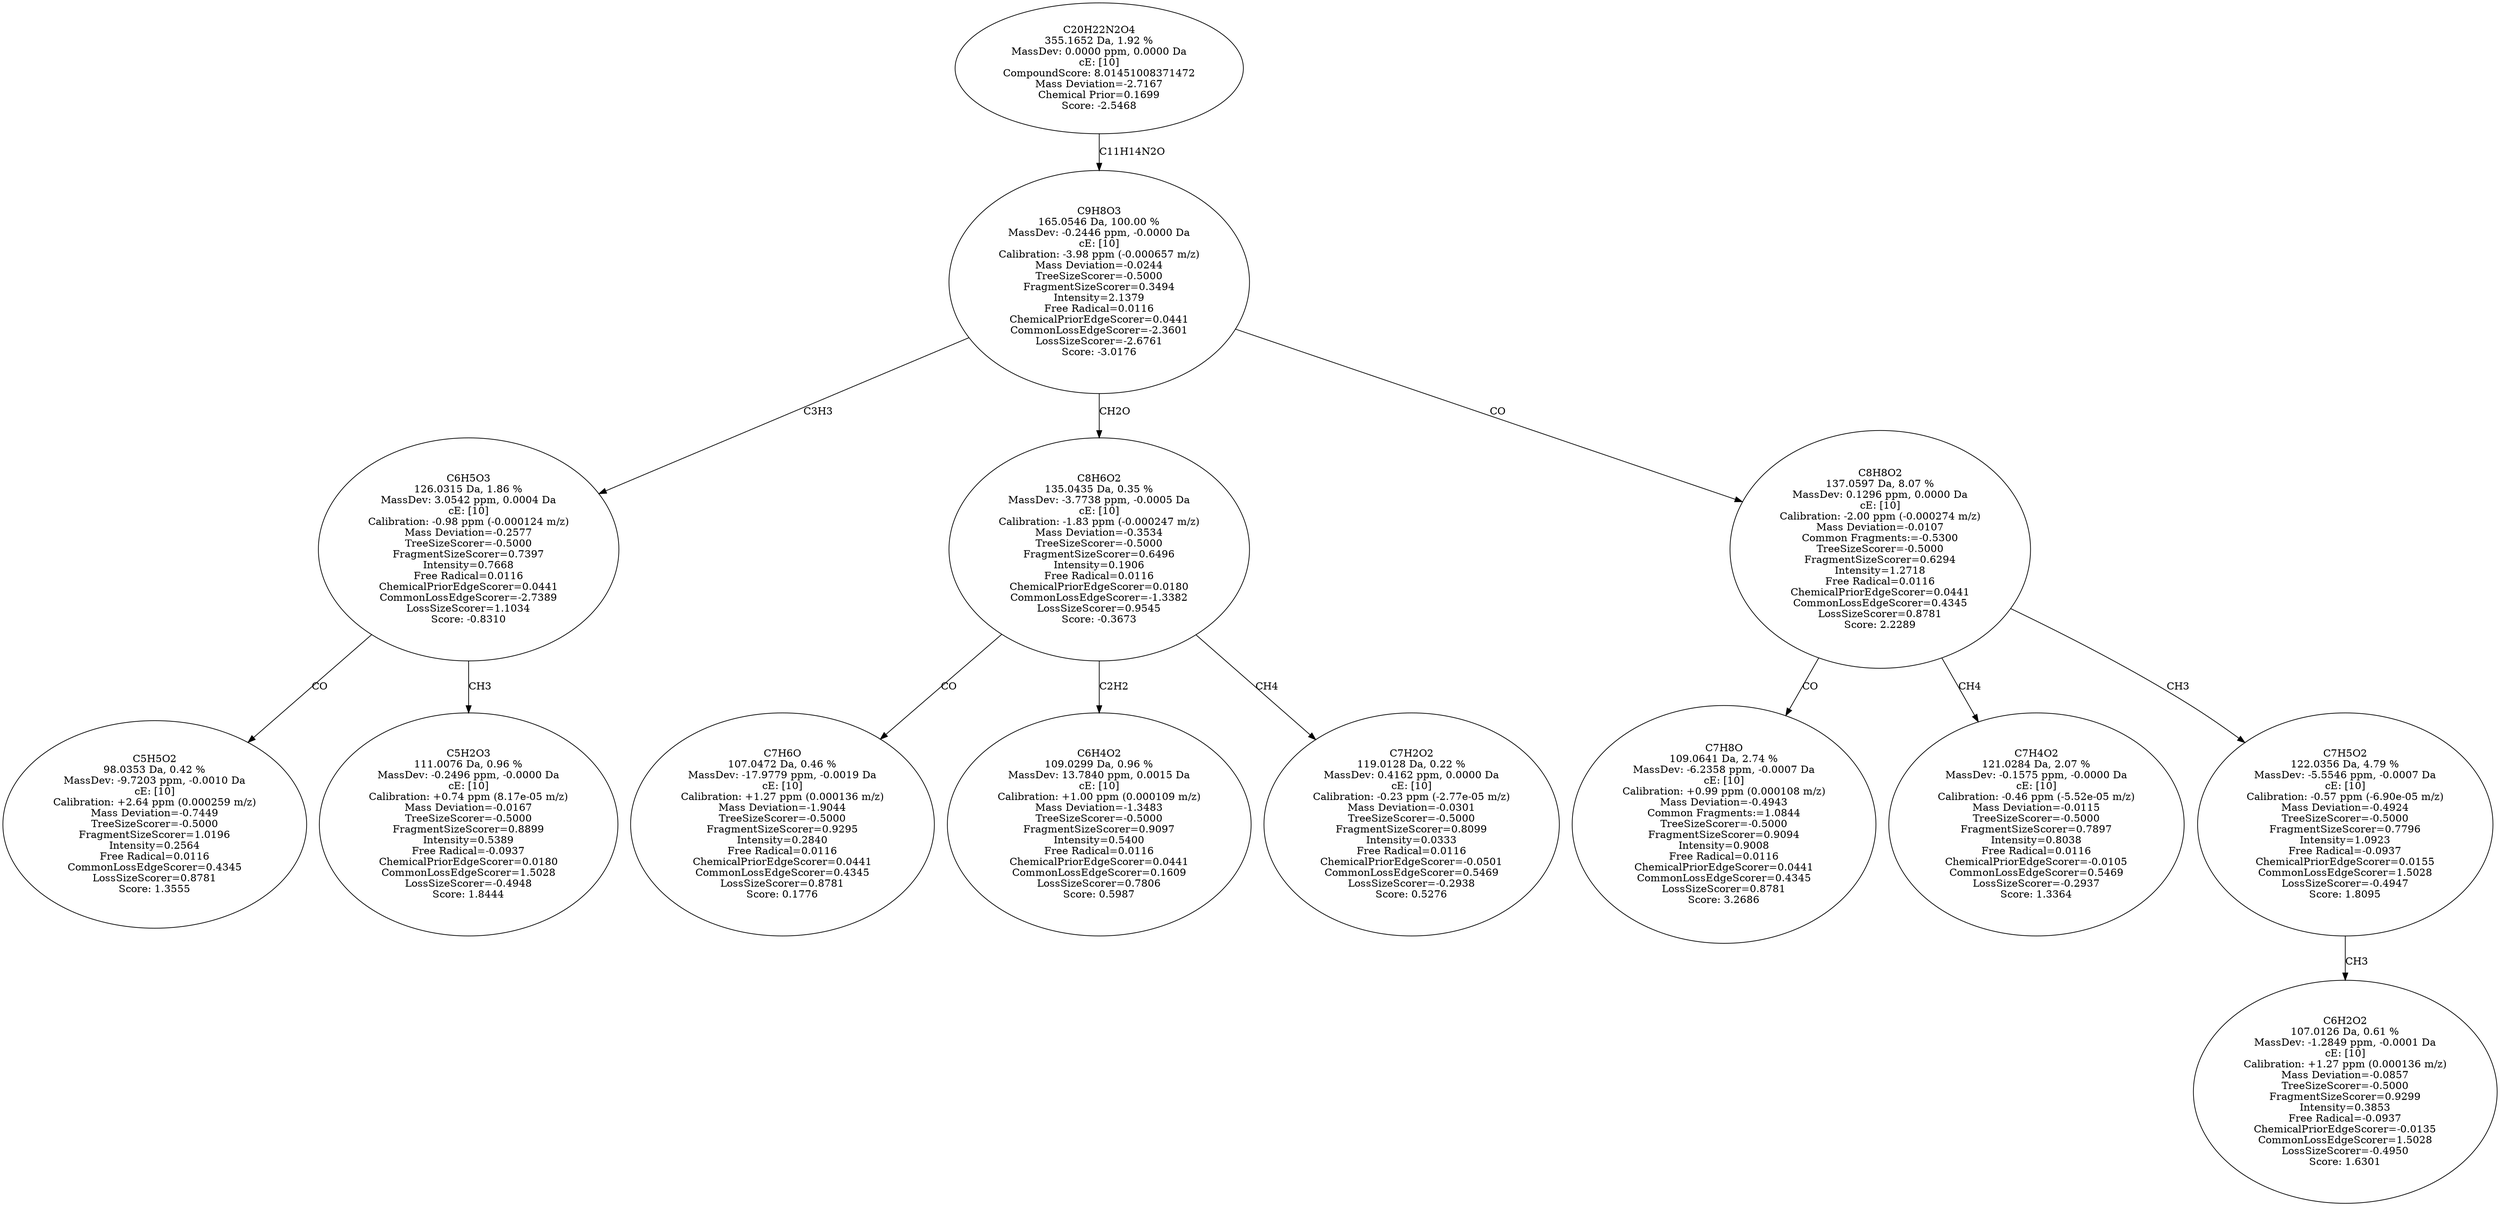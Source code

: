 strict digraph {
v1 [label="C5H5O2\n98.0353 Da, 0.42 %\nMassDev: -9.7203 ppm, -0.0010 Da\ncE: [10]\nCalibration: +2.64 ppm (0.000259 m/z)\nMass Deviation=-0.7449\nTreeSizeScorer=-0.5000\nFragmentSizeScorer=1.0196\nIntensity=0.2564\nFree Radical=0.0116\nCommonLossEdgeScorer=0.4345\nLossSizeScorer=0.8781\nScore: 1.3555"];
v2 [label="C5H2O3\n111.0076 Da, 0.96 %\nMassDev: -0.2496 ppm, -0.0000 Da\ncE: [10]\nCalibration: +0.74 ppm (8.17e-05 m/z)\nMass Deviation=-0.0167\nTreeSizeScorer=-0.5000\nFragmentSizeScorer=0.8899\nIntensity=0.5389\nFree Radical=-0.0937\nChemicalPriorEdgeScorer=0.0180\nCommonLossEdgeScorer=1.5028\nLossSizeScorer=-0.4948\nScore: 1.8444"];
v3 [label="C6H5O3\n126.0315 Da, 1.86 %\nMassDev: 3.0542 ppm, 0.0004 Da\ncE: [10]\nCalibration: -0.98 ppm (-0.000124 m/z)\nMass Deviation=-0.2577\nTreeSizeScorer=-0.5000\nFragmentSizeScorer=0.7397\nIntensity=0.7668\nFree Radical=0.0116\nChemicalPriorEdgeScorer=0.0441\nCommonLossEdgeScorer=-2.7389\nLossSizeScorer=1.1034\nScore: -0.8310"];
v4 [label="C7H6O\n107.0472 Da, 0.46 %\nMassDev: -17.9779 ppm, -0.0019 Da\ncE: [10]\nCalibration: +1.27 ppm (0.000136 m/z)\nMass Deviation=-1.9044\nTreeSizeScorer=-0.5000\nFragmentSizeScorer=0.9295\nIntensity=0.2840\nFree Radical=0.0116\nChemicalPriorEdgeScorer=0.0441\nCommonLossEdgeScorer=0.4345\nLossSizeScorer=0.8781\nScore: 0.1776"];
v5 [label="C6H4O2\n109.0299 Da, 0.96 %\nMassDev: 13.7840 ppm, 0.0015 Da\ncE: [10]\nCalibration: +1.00 ppm (0.000109 m/z)\nMass Deviation=-1.3483\nTreeSizeScorer=-0.5000\nFragmentSizeScorer=0.9097\nIntensity=0.5400\nFree Radical=0.0116\nChemicalPriorEdgeScorer=0.0441\nCommonLossEdgeScorer=0.1609\nLossSizeScorer=0.7806\nScore: 0.5987"];
v6 [label="C7H2O2\n119.0128 Da, 0.22 %\nMassDev: 0.4162 ppm, 0.0000 Da\ncE: [10]\nCalibration: -0.23 ppm (-2.77e-05 m/z)\nMass Deviation=-0.0301\nTreeSizeScorer=-0.5000\nFragmentSizeScorer=0.8099\nIntensity=0.0333\nFree Radical=0.0116\nChemicalPriorEdgeScorer=-0.0501\nCommonLossEdgeScorer=0.5469\nLossSizeScorer=-0.2938\nScore: 0.5276"];
v7 [label="C8H6O2\n135.0435 Da, 0.35 %\nMassDev: -3.7738 ppm, -0.0005 Da\ncE: [10]\nCalibration: -1.83 ppm (-0.000247 m/z)\nMass Deviation=-0.3534\nTreeSizeScorer=-0.5000\nFragmentSizeScorer=0.6496\nIntensity=0.1906\nFree Radical=0.0116\nChemicalPriorEdgeScorer=0.0180\nCommonLossEdgeScorer=-1.3382\nLossSizeScorer=0.9545\nScore: -0.3673"];
v8 [label="C7H8O\n109.0641 Da, 2.74 %\nMassDev: -6.2358 ppm, -0.0007 Da\ncE: [10]\nCalibration: +0.99 ppm (0.000108 m/z)\nMass Deviation=-0.4943\nCommon Fragments:=1.0844\nTreeSizeScorer=-0.5000\nFragmentSizeScorer=0.9094\nIntensity=0.9008\nFree Radical=0.0116\nChemicalPriorEdgeScorer=0.0441\nCommonLossEdgeScorer=0.4345\nLossSizeScorer=0.8781\nScore: 3.2686"];
v9 [label="C7H4O2\n121.0284 Da, 2.07 %\nMassDev: -0.1575 ppm, -0.0000 Da\ncE: [10]\nCalibration: -0.46 ppm (-5.52e-05 m/z)\nMass Deviation=-0.0115\nTreeSizeScorer=-0.5000\nFragmentSizeScorer=0.7897\nIntensity=0.8038\nFree Radical=0.0116\nChemicalPriorEdgeScorer=-0.0105\nCommonLossEdgeScorer=0.5469\nLossSizeScorer=-0.2937\nScore: 1.3364"];
v10 [label="C6H2O2\n107.0126 Da, 0.61 %\nMassDev: -1.2849 ppm, -0.0001 Da\ncE: [10]\nCalibration: +1.27 ppm (0.000136 m/z)\nMass Deviation=-0.0857\nTreeSizeScorer=-0.5000\nFragmentSizeScorer=0.9299\nIntensity=0.3853\nFree Radical=-0.0937\nChemicalPriorEdgeScorer=-0.0135\nCommonLossEdgeScorer=1.5028\nLossSizeScorer=-0.4950\nScore: 1.6301"];
v11 [label="C7H5O2\n122.0356 Da, 4.79 %\nMassDev: -5.5546 ppm, -0.0007 Da\ncE: [10]\nCalibration: -0.57 ppm (-6.90e-05 m/z)\nMass Deviation=-0.4924\nTreeSizeScorer=-0.5000\nFragmentSizeScorer=0.7796\nIntensity=1.0923\nFree Radical=-0.0937\nChemicalPriorEdgeScorer=0.0155\nCommonLossEdgeScorer=1.5028\nLossSizeScorer=-0.4947\nScore: 1.8095"];
v12 [label="C8H8O2\n137.0597 Da, 8.07 %\nMassDev: 0.1296 ppm, 0.0000 Da\ncE: [10]\nCalibration: -2.00 ppm (-0.000274 m/z)\nMass Deviation=-0.0107\nCommon Fragments:=-0.5300\nTreeSizeScorer=-0.5000\nFragmentSizeScorer=0.6294\nIntensity=1.2718\nFree Radical=0.0116\nChemicalPriorEdgeScorer=0.0441\nCommonLossEdgeScorer=0.4345\nLossSizeScorer=0.8781\nScore: 2.2289"];
v13 [label="C9H8O3\n165.0546 Da, 100.00 %\nMassDev: -0.2446 ppm, -0.0000 Da\ncE: [10]\nCalibration: -3.98 ppm (-0.000657 m/z)\nMass Deviation=-0.0244\nTreeSizeScorer=-0.5000\nFragmentSizeScorer=0.3494\nIntensity=2.1379\nFree Radical=0.0116\nChemicalPriorEdgeScorer=0.0441\nCommonLossEdgeScorer=-2.3601\nLossSizeScorer=-2.6761\nScore: -3.0176"];
v14 [label="C20H22N2O4\n355.1652 Da, 1.92 %\nMassDev: 0.0000 ppm, 0.0000 Da\ncE: [10]\nCompoundScore: 8.01451008371472\nMass Deviation=-2.7167\nChemical Prior=0.1699\nScore: -2.5468"];
v3 -> v1 [label="CO"];
v3 -> v2 [label="CH3"];
v13 -> v3 [label="C3H3"];
v7 -> v4 [label="CO"];
v7 -> v5 [label="C2H2"];
v7 -> v6 [label="CH4"];
v13 -> v7 [label="CH2O"];
v12 -> v8 [label="CO"];
v12 -> v9 [label="CH4"];
v11 -> v10 [label="CH3"];
v12 -> v11 [label="CH3"];
v13 -> v12 [label="CO"];
v14 -> v13 [label="C11H14N2O"];
}